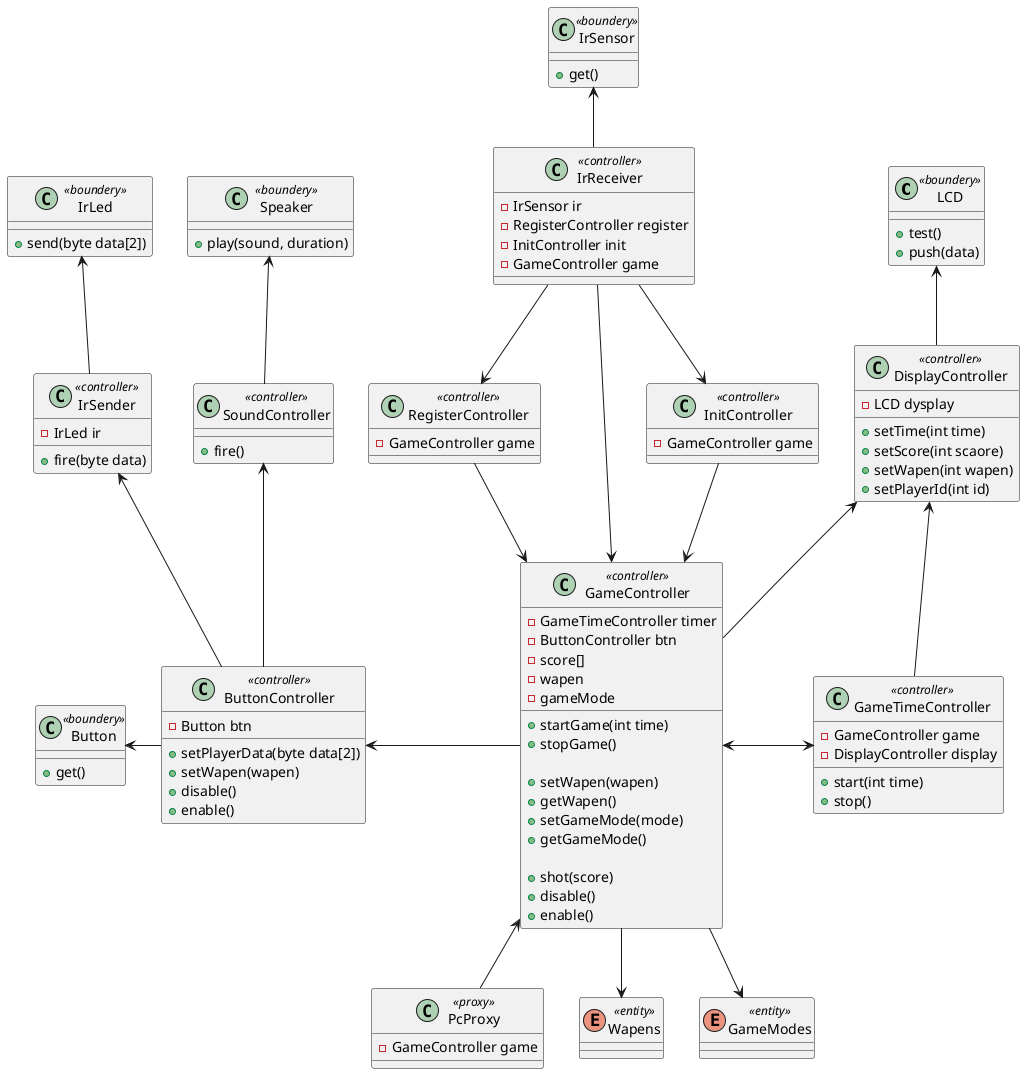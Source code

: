 @startuml

class LCD <<boundery>> {
+test()
+push(data)
}
class IrSensor <<boundery>> {
+get()
}
class IrLed <<boundery>> {
+send(byte data[2])
}
class Button <<boundery>> {
+get()
}
class Speaker <<boundery>> {
+play(sound, duration)
}

class DisplayController <<controller>> {
-LCD dysplay
+setTime(int time)
+setScore(int scaore)
+setWapen(int wapen)
+setPlayerId(int id)
}
class IrReceiver <<controller>> {
-IrSensor ir
-RegisterController register
-InitController init
-GameController game
}
class IrSender <<controller>> {
-IrLed ir
+fire(byte data)
}
class ButtonController <<controller>> {
-Button btn
+setPlayerData(byte data[2])
+setWapen(wapen)
+disable()
+enable()
}
class SoundController <<controller>> {
+fire()
}

class PcProxy <<proxy>> {
-GameController game
}

class GameController <<controller>> {
-GameTimeController timer
-ButtonController btn
-score[]
-wapen
-gameMode

+startGame(int time)
+stopGame()

+setWapen(wapen)
+getWapen()
+setGameMode(mode)
+getGameMode()

+shot(score)
+disable()
+enable()
}
class GameTimeController <<controller>> {
-GameController game
-DisplayController display
+start(int time)
+stop()
}
class InitController <<controller>> {
-GameController game
}
class RegisterController <<controller>> {
-GameController game
}

enum Wapens <<entity>>
enum GameModes <<entity>>

LCD <-- DisplayController
IrSensor <-- IrReceiver
IrLed <-- IrSender
Button <- ButtonController
Speaker <-- SoundController

IrReceiver --> GameController
IrReceiver --> InitController
IrReceiver --> RegisterController

InitController --> GameController
RegisterController --> GameController

GameController <-> GameTimeController
DisplayController <-- GameTimeController
DisplayController <-- GameController

ButtonController <- GameController
IrSender <-- ButtonController
SoundController <-- ButtonController

GameController -->  Wapens
GameController --> GameModes
GameController <-- PcProxy

@enduml